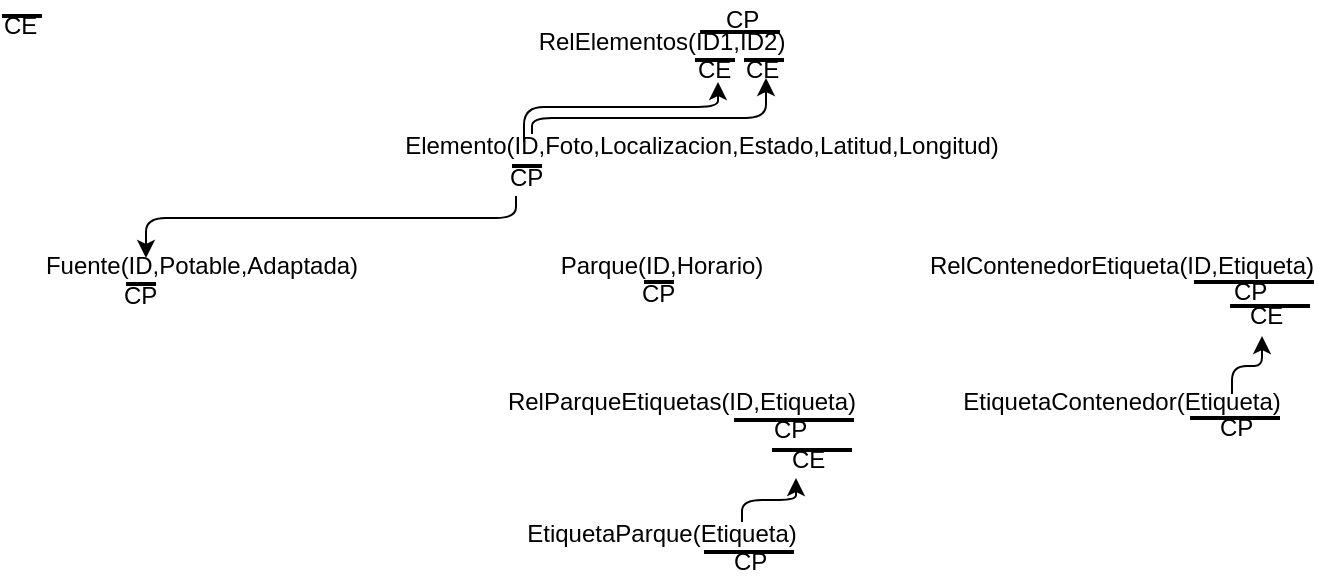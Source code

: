 <mxfile version="12.2.8" type="device" pages="1"><diagram id="0A0U1SXnyFcL5Hc1-8nJ" name="Page-1"><mxGraphModel dx="1695" dy="464" grid="1" gridSize="10" guides="1" tooltips="1" connect="1" arrows="1" fold="1" page="1" pageScale="1" pageWidth="827" pageHeight="1169" math="0" shadow="0"><root><mxCell id="0"/><mxCell id="1" parent="0"/><mxCell id="mOkjKE1-NIGKa7ibwnpS-1" value="&lt;div&gt;Elemento(ID,Foto,Localizacion,Estado,Latitud,Longitud)&lt;/div&gt;" style="text;html=1;strokeColor=none;fillColor=none;align=center;verticalAlign=middle;whiteSpace=wrap;rounded=0;" vertex="1" parent="1"><mxGeometry y="100" width="40" height="20" as="geometry"/></mxCell><mxCell id="mOkjKE1-NIGKa7ibwnpS-2" value="Fuente(ID,Potable,Adaptada)" style="text;html=1;strokeColor=none;fillColor=none;align=center;verticalAlign=middle;whiteSpace=wrap;rounded=0;" vertex="1" parent="1"><mxGeometry x="-250" y="160" width="40" height="20" as="geometry"/></mxCell><mxCell id="mOkjKE1-NIGKa7ibwnpS-3" value="&lt;div&gt;RelContenedorEtiqueta(ID,Etiqueta)&lt;/div&gt;" style="text;html=1;strokeColor=none;fillColor=none;align=center;verticalAlign=middle;whiteSpace=wrap;rounded=0;" vertex="1" parent="1"><mxGeometry x="210" y="160" width="40" height="20" as="geometry"/></mxCell><mxCell id="mOkjKE1-NIGKa7ibwnpS-4" value="Parque(ID,Horario)" style="text;html=1;strokeColor=none;fillColor=none;align=center;verticalAlign=middle;whiteSpace=wrap;rounded=0;" vertex="1" parent="1"><mxGeometry x="-20" y="160" width="40" height="20" as="geometry"/></mxCell><mxCell id="mOkjKE1-NIGKa7ibwnpS-5" value="RelParqueEtiquetas(ID,Etiqueta)" style="text;html=1;strokeColor=none;fillColor=none;align=center;verticalAlign=middle;whiteSpace=wrap;rounded=0;" vertex="1" parent="1"><mxGeometry x="-10" y="228" width="40" height="20" as="geometry"/></mxCell><mxCell id="mOkjKE1-NIGKa7ibwnpS-8" value="RelElementos(ID1,ID2)" style="text;html=1;strokeColor=none;fillColor=none;align=center;verticalAlign=middle;whiteSpace=wrap;rounded=0;" vertex="1" parent="1"><mxGeometry x="-20" y="48" width="40" height="20" as="geometry"/></mxCell><mxCell id="mOkjKE1-NIGKa7ibwnpS-10" value="EtiquetaParque(Etiqueta)" style="text;html=1;strokeColor=none;fillColor=none;align=center;verticalAlign=middle;whiteSpace=wrap;rounded=0;" vertex="1" parent="1"><mxGeometry x="-20" y="294" width="40" height="20" as="geometry"/></mxCell><mxCell id="mOkjKE1-NIGKa7ibwnpS-11" value="EtiquetaContenedor(Etiqueta)" style="text;html=1;strokeColor=none;fillColor=none;align=center;verticalAlign=middle;whiteSpace=wrap;rounded=0;" vertex="1" parent="1"><mxGeometry x="210" y="228" width="40" height="20" as="geometry"/></mxCell><mxCell id="mOkjKE1-NIGKa7ibwnpS-13" value="" style="line;strokeWidth=2;html=1;" vertex="1" parent="1"><mxGeometry x="-330" y="40" width="20" height="10" as="geometry"/></mxCell><mxCell id="mOkjKE1-NIGKa7ibwnpS-17" value="CE" style="text;html=1;resizable=0;points=[];autosize=1;align=left;verticalAlign=top;spacingTop=-4;" vertex="1" parent="1"><mxGeometry x="-331" y="40" width="30" height="20" as="geometry"/></mxCell><mxCell id="mOkjKE1-NIGKa7ibwnpS-18" value="" style="line;strokeWidth=2;html=1;" vertex="1" parent="1"><mxGeometry x="-75" y="115" width="15" height="10" as="geometry"/></mxCell><mxCell id="mOkjKE1-NIGKa7ibwnpS-19" value="CP" style="text;html=1;resizable=0;points=[];autosize=1;align=left;verticalAlign=top;spacingTop=-4;" vertex="1" parent="1"><mxGeometry x="-78" y="116" width="30" height="20" as="geometry"/></mxCell><mxCell id="mOkjKE1-NIGKa7ibwnpS-20" value="" style="line;strokeWidth=2;html=1;" vertex="1" parent="1"><mxGeometry x="-268" y="174" width="15" height="10" as="geometry"/></mxCell><mxCell id="mOkjKE1-NIGKa7ibwnpS-21" value="CP" style="text;html=1;resizable=0;points=[];autosize=1;align=left;verticalAlign=top;spacingTop=-4;" vertex="1" parent="1"><mxGeometry x="-271" y="175" width="30" height="20" as="geometry"/></mxCell><mxCell id="mOkjKE1-NIGKa7ibwnpS-24" value="" style="line;strokeWidth=2;html=1;" vertex="1" parent="1"><mxGeometry x="-9" y="173" width="15" height="10" as="geometry"/></mxCell><mxCell id="mOkjKE1-NIGKa7ibwnpS-25" value="CP" style="text;html=1;resizable=0;points=[];autosize=1;align=left;verticalAlign=top;spacingTop=-4;" vertex="1" parent="1"><mxGeometry x="-12" y="174" width="30" height="20" as="geometry"/></mxCell><mxCell id="mOkjKE1-NIGKa7ibwnpS-26" value="" style="line;strokeWidth=2;html=1;" vertex="1" parent="1"><mxGeometry x="19" y="48" width="40" height="10" as="geometry"/></mxCell><mxCell id="mOkjKE1-NIGKa7ibwnpS-27" value="CP" style="text;html=1;resizable=0;points=[];autosize=1;align=left;verticalAlign=top;spacingTop=-4;" vertex="1" parent="1"><mxGeometry x="30" y="37" width="30" height="20" as="geometry"/></mxCell><mxCell id="mOkjKE1-NIGKa7ibwnpS-28" value="" style="line;strokeWidth=2;html=1;" vertex="1" parent="1"><mxGeometry x="21" y="308" width="45" height="10" as="geometry"/></mxCell><mxCell id="mOkjKE1-NIGKa7ibwnpS-29" value="CP" style="text;html=1;resizable=0;points=[];autosize=1;align=left;verticalAlign=top;spacingTop=-4;" vertex="1" parent="1"><mxGeometry x="34" y="308" width="30" height="20" as="geometry"/></mxCell><mxCell id="mOkjKE1-NIGKa7ibwnpS-30" value="" style="line;strokeWidth=2;html=1;" vertex="1" parent="1"><mxGeometry x="264" y="241" width="45" height="10" as="geometry"/></mxCell><mxCell id="mOkjKE1-NIGKa7ibwnpS-31" value="CP" style="text;html=1;resizable=0;points=[];autosize=1;align=left;verticalAlign=top;spacingTop=-4;" vertex="1" parent="1"><mxGeometry x="277" y="241" width="30" height="20" as="geometry"/></mxCell><mxCell id="mOkjKE1-NIGKa7ibwnpS-36" value="" style="line;strokeWidth=2;html=1;" vertex="1" parent="1"><mxGeometry x="36" y="242" width="60" height="10" as="geometry"/></mxCell><mxCell id="mOkjKE1-NIGKa7ibwnpS-37" value="CP" style="text;html=1;resizable=0;points=[];autosize=1;align=left;verticalAlign=top;spacingTop=-4;" vertex="1" parent="1"><mxGeometry x="54" y="242" width="30" height="20" as="geometry"/></mxCell><mxCell id="mOkjKE1-NIGKa7ibwnpS-38" value="" style="line;strokeWidth=2;html=1;" vertex="1" parent="1"><mxGeometry x="266" y="173" width="60" height="10" as="geometry"/></mxCell><mxCell id="mOkjKE1-NIGKa7ibwnpS-39" value="CP" style="text;html=1;resizable=0;points=[];autosize=1;align=left;verticalAlign=top;spacingTop=-4;" vertex="1" parent="1"><mxGeometry x="284" y="173" width="30" height="20" as="geometry"/></mxCell><mxCell id="mOkjKE1-NIGKa7ibwnpS-44" value="" style="line;strokeWidth=2;html=1;" vertex="1" parent="1"><mxGeometry x="55" y="257" width="40" height="10" as="geometry"/></mxCell><mxCell id="mOkjKE1-NIGKa7ibwnpS-45" value="CE" style="text;html=1;resizable=0;points=[];autosize=1;align=left;verticalAlign=top;spacingTop=-4;" vertex="1" parent="1"><mxGeometry x="63" y="257" width="30" height="20" as="geometry"/></mxCell><mxCell id="mOkjKE1-NIGKa7ibwnpS-46" value="" style="edgeStyle=elbowEdgeStyle;endArrow=classic;html=1;entryX=0.133;entryY=0.95;entryDx=0;entryDy=0;entryPerimeter=0;elbow=vertical;" edge="1" parent="1" target="mOkjKE1-NIGKa7ibwnpS-45"><mxGeometry width="50" height="50" relative="1" as="geometry"><mxPoint x="40" y="298" as="sourcePoint"/><mxPoint x="-290" y="348" as="targetPoint"/></mxGeometry></mxCell><mxCell id="mOkjKE1-NIGKa7ibwnpS-47" value="" style="edgeStyle=elbowEdgeStyle;elbow=vertical;endArrow=classic;html=1;" edge="1" parent="1"><mxGeometry width="50" height="50" relative="1" as="geometry"><mxPoint x="285" y="234" as="sourcePoint"/><mxPoint x="300" y="205" as="targetPoint"/><Array as="points"><mxPoint x="300" y="220"/><mxPoint x="294" y="220"/></Array></mxGeometry></mxCell><mxCell id="mOkjKE1-NIGKa7ibwnpS-48" value="" style="line;strokeWidth=2;html=1;" vertex="1" parent="1"><mxGeometry x="284" y="185" width="40" height="10" as="geometry"/></mxCell><mxCell id="mOkjKE1-NIGKa7ibwnpS-49" value="CE" style="text;html=1;resizable=0;points=[];autosize=1;align=left;verticalAlign=top;spacingTop=-4;" vertex="1" parent="1"><mxGeometry x="292" y="185" width="30" height="20" as="geometry"/></mxCell><mxCell id="mOkjKE1-NIGKa7ibwnpS-51" value="" style="line;strokeWidth=2;html=1;" vertex="1" parent="1"><mxGeometry x="16.5" y="62" width="20" height="10" as="geometry"/></mxCell><mxCell id="mOkjKE1-NIGKa7ibwnpS-52" value="CE" style="text;html=1;resizable=0;points=[];autosize=1;align=left;verticalAlign=top;spacingTop=-4;" vertex="1" parent="1"><mxGeometry x="15.5" y="62" width="30" height="20" as="geometry"/></mxCell><mxCell id="mOkjKE1-NIGKa7ibwnpS-53" value="" style="line;strokeWidth=2;html=1;" vertex="1" parent="1"><mxGeometry x="41" y="62" width="20" height="10" as="geometry"/></mxCell><mxCell id="mOkjKE1-NIGKa7ibwnpS-54" value="CE" style="text;html=1;resizable=0;points=[];autosize=1;align=left;verticalAlign=top;spacingTop=-4;" vertex="1" parent="1"><mxGeometry x="40" y="62" width="30" height="20" as="geometry"/></mxCell><mxCell id="mOkjKE1-NIGKa7ibwnpS-55" value="" style="edgeStyle=elbowEdgeStyle;elbow=vertical;endArrow=classic;html=1;" edge="1" parent="1"><mxGeometry width="50" height="50" relative="1" as="geometry"><mxPoint x="-65" y="104" as="sourcePoint"/><mxPoint x="52" y="76" as="targetPoint"/><Array as="points"><mxPoint x="-5" y="96"/></Array></mxGeometry></mxCell><mxCell id="mOkjKE1-NIGKa7ibwnpS-56" value="" style="edgeStyle=elbowEdgeStyle;elbow=vertical;endArrow=classic;html=1;" edge="1" parent="1"><mxGeometry width="50" height="50" relative="1" as="geometry"><mxPoint x="-69" y="108" as="sourcePoint"/><mxPoint x="28" y="78" as="targetPoint"/><Array as="points"><mxPoint x="-29" y="90.5"/></Array></mxGeometry></mxCell><mxCell id="mOkjKE1-NIGKa7ibwnpS-57" value="" style="edgeStyle=elbowEdgeStyle;elbow=vertical;endArrow=classic;html=1;exitX=0.1;exitY=1.15;exitDx=0;exitDy=0;exitPerimeter=0;" edge="1" parent="1"><mxGeometry width="50" height="50" relative="1" as="geometry"><mxPoint x="-73" y="135" as="sourcePoint"/><mxPoint x="-258" y="166" as="targetPoint"/><Array as="points"><mxPoint x="-168" y="146"/></Array></mxGeometry></mxCell></root></mxGraphModel></diagram></mxfile>